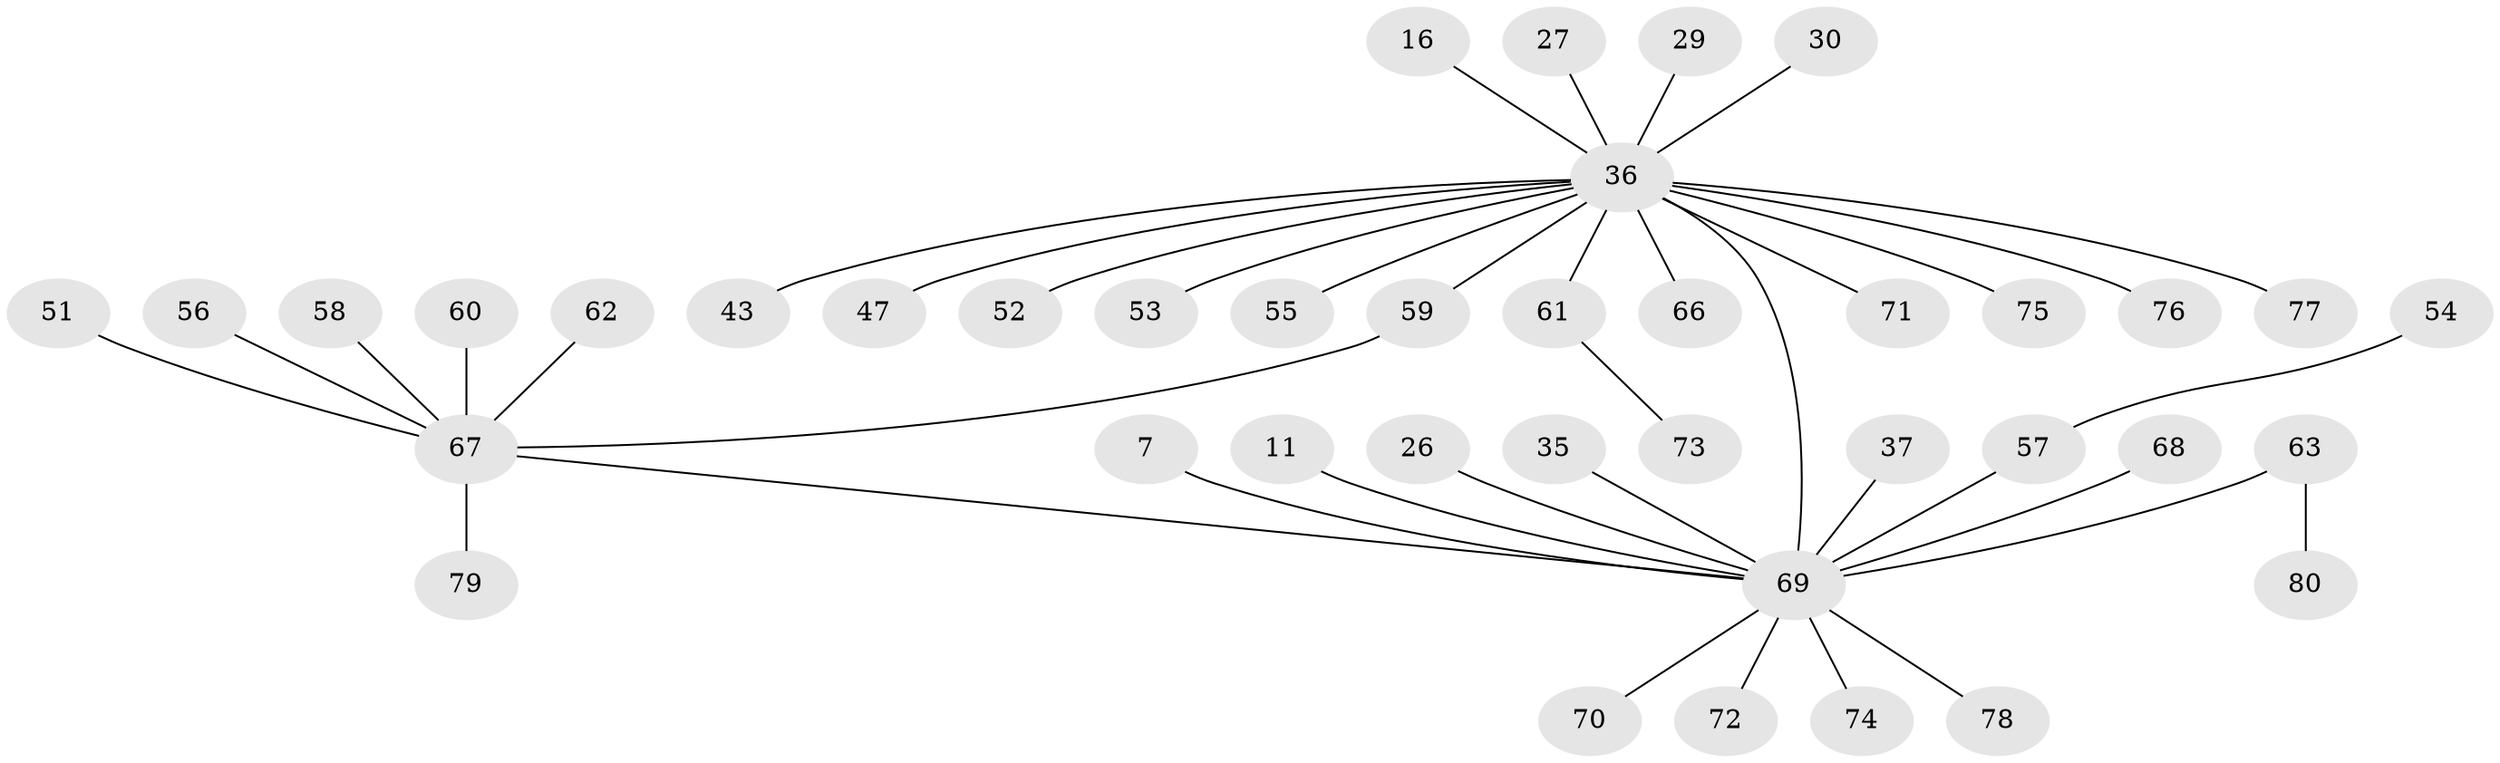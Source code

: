 // original degree distribution, {3: 0.125, 15: 0.0125, 2: 0.2375, 12: 0.025, 5: 0.0125, 1: 0.575, 4: 0.0125}
// Generated by graph-tools (version 1.1) at 2025/48/03/09/25 04:48:48]
// undirected, 40 vertices, 40 edges
graph export_dot {
graph [start="1"]
  node [color=gray90,style=filled];
  7;
  11;
  16;
  26;
  27;
  29;
  30;
  35;
  36 [super="+6+33"];
  37 [super="+23"];
  43;
  47;
  51;
  52;
  53;
  54;
  55;
  56;
  57 [super="+48"];
  58 [super="+5+21"];
  59;
  60;
  61;
  62;
  63 [super="+45"];
  66 [super="+49"];
  67 [super="+32+39+44+65+50"];
  68 [super="+42"];
  69 [super="+3+17+10"];
  70;
  71 [super="+22"];
  72 [super="+46"];
  73;
  74;
  75;
  76;
  77 [super="+40"];
  78 [super="+41"];
  79;
  80;
  7 -- 69;
  11 -- 69;
  16 -- 36;
  26 -- 69;
  27 -- 36;
  29 -- 36;
  30 -- 36;
  35 -- 69;
  36 -- 53;
  36 -- 75;
  36 -- 69 [weight=2];
  36 -- 47;
  36 -- 59;
  36 -- 43;
  36 -- 76;
  36 -- 61;
  36 -- 52;
  36 -- 55;
  36 -- 71;
  36 -- 77;
  36 -- 66;
  37 -- 69;
  51 -- 67;
  54 -- 57;
  56 -- 67;
  57 -- 69;
  58 -- 67;
  59 -- 67;
  60 -- 67;
  61 -- 73;
  62 -- 67;
  63 -- 80;
  63 -- 69;
  67 -- 69;
  67 -- 79;
  68 -- 69;
  69 -- 74;
  69 -- 70;
  69 -- 78;
  69 -- 72;
}
